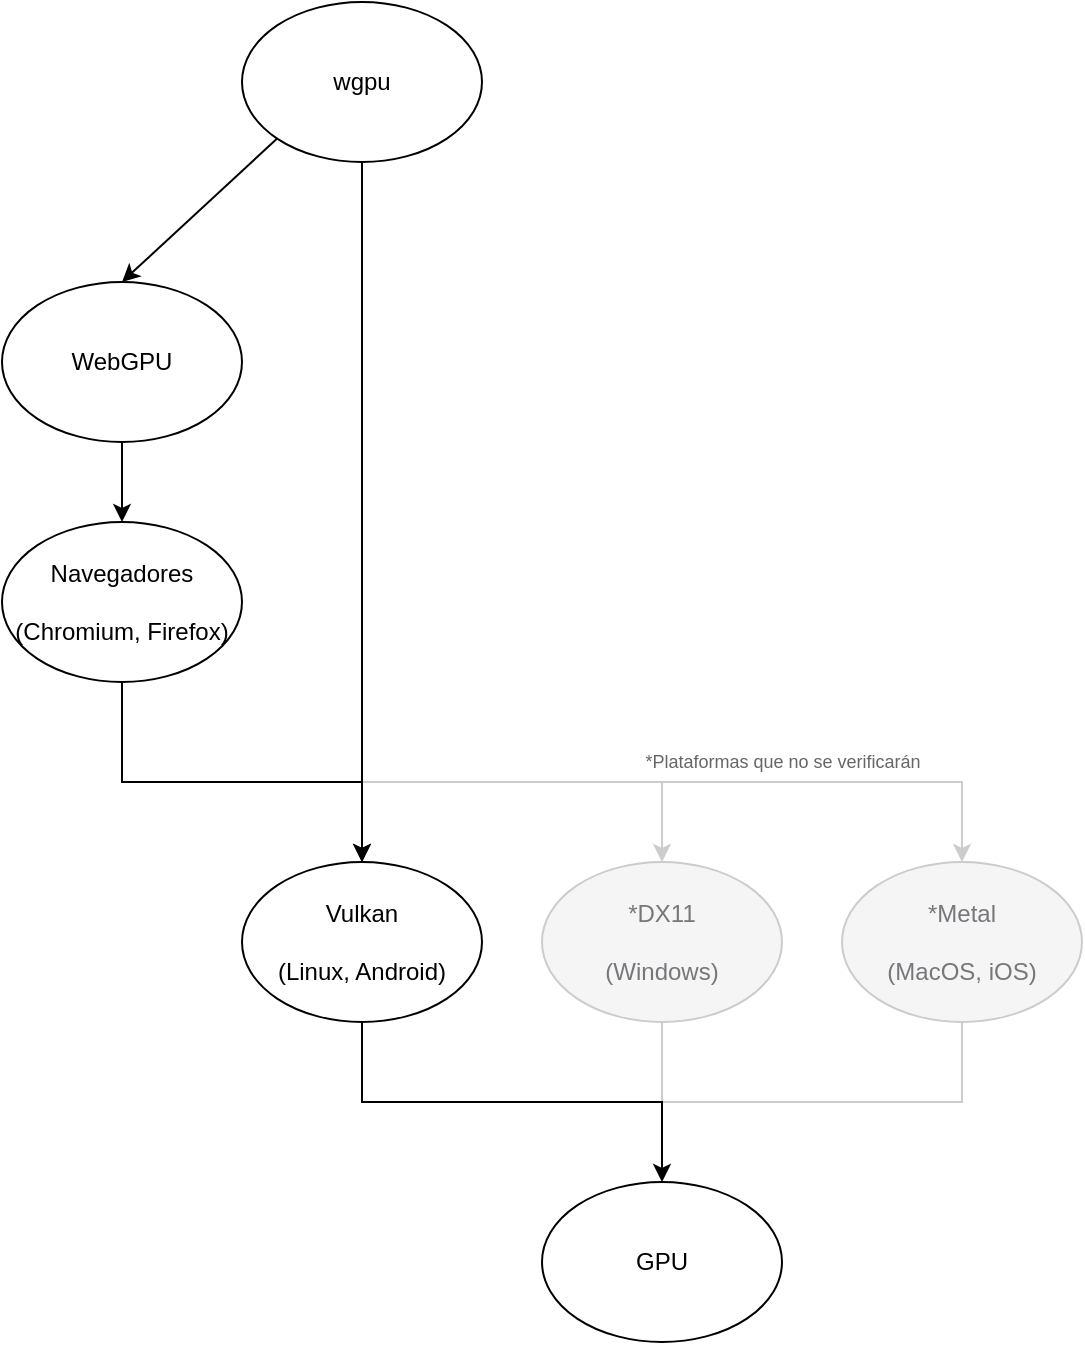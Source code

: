 <mxfile version="24.7.6">
  <diagram name="Page-1" id="WF6F5C6bckJqQvXXxWRd">
    <mxGraphModel dx="1195" dy="793" grid="1" gridSize="10" guides="1" tooltips="1" connect="1" arrows="1" fold="1" page="1" pageScale="1" pageWidth="850" pageHeight="1100" math="0" shadow="0">
      <root>
        <mxCell id="0" />
        <mxCell id="1" parent="0" />
        <mxCell id="kcBdAPoPOE_3zGStWddK-30" style="edgeStyle=orthogonalEdgeStyle;rounded=0;orthogonalLoop=1;jettySize=auto;html=1;exitX=0.5;exitY=1;exitDx=0;exitDy=0;entryX=0.5;entryY=0;entryDx=0;entryDy=0;" edge="1" parent="1" source="kcBdAPoPOE_3zGStWddK-22" target="kcBdAPoPOE_3zGStWddK-26">
          <mxGeometry relative="1" as="geometry">
            <Array as="points">
              <mxPoint x="260" y="470" />
              <mxPoint x="380" y="470" />
            </Array>
          </mxGeometry>
        </mxCell>
        <mxCell id="kcBdAPoPOE_3zGStWddK-24" style="rounded=0;orthogonalLoop=1;jettySize=auto;html=1;exitX=0;exitY=1;exitDx=0;exitDy=0;entryX=0.5;entryY=0;entryDx=0;entryDy=0;" edge="1" parent="1" source="kcBdAPoPOE_3zGStWddK-20" target="kcBdAPoPOE_3zGStWddK-21">
          <mxGeometry relative="1" as="geometry" />
        </mxCell>
        <mxCell id="kcBdAPoPOE_3zGStWddK-33" style="edgeStyle=orthogonalEdgeStyle;rounded=0;orthogonalLoop=1;jettySize=auto;html=1;exitX=0.5;exitY=1;exitDx=0;exitDy=0;entryX=0.5;entryY=0;entryDx=0;entryDy=0;fillColor=#f5f5f5;strokeColor=#CCCCCC;fontColor=#77767b;" edge="1" parent="1" source="kcBdAPoPOE_3zGStWddK-20" target="kcBdAPoPOE_3zGStWddK-27">
          <mxGeometry relative="1" as="geometry">
            <Array as="points">
              <mxPoint x="380" y="470" />
              <mxPoint x="530" y="470" />
            </Array>
          </mxGeometry>
        </mxCell>
        <mxCell id="kcBdAPoPOE_3zGStWddK-34" style="edgeStyle=orthogonalEdgeStyle;rounded=0;orthogonalLoop=1;jettySize=auto;html=1;exitX=0.5;exitY=1;exitDx=0;exitDy=0;entryX=0.5;entryY=0;entryDx=0;entryDy=0;fillColor=#f5f5f5;strokeColor=#CCCCCC;fontColor=#77767b;" edge="1" parent="1">
          <mxGeometry relative="1" as="geometry">
            <mxPoint x="380" y="160" as="sourcePoint" />
            <mxPoint x="680" y="510" as="targetPoint" />
            <Array as="points">
              <mxPoint x="380" y="470" />
              <mxPoint x="680" y="470" />
            </Array>
          </mxGeometry>
        </mxCell>
        <mxCell id="kcBdAPoPOE_3zGStWddK-20" value="wgpu" style="ellipse;whiteSpace=wrap;html=1;" vertex="1" parent="1">
          <mxGeometry x="320" y="80" width="120" height="80" as="geometry" />
        </mxCell>
        <mxCell id="kcBdAPoPOE_3zGStWddK-23" value="" style="edgeStyle=orthogonalEdgeStyle;rounded=0;orthogonalLoop=1;jettySize=auto;html=1;" edge="1" parent="1" source="kcBdAPoPOE_3zGStWddK-21" target="kcBdAPoPOE_3zGStWddK-22">
          <mxGeometry relative="1" as="geometry" />
        </mxCell>
        <mxCell id="kcBdAPoPOE_3zGStWddK-21" value="WebGPU" style="ellipse;whiteSpace=wrap;html=1;" vertex="1" parent="1">
          <mxGeometry x="200" y="220" width="120" height="80" as="geometry" />
        </mxCell>
        <mxCell id="kcBdAPoPOE_3zGStWddK-22" value="&lt;div&gt;Navegadores&lt;/div&gt;&lt;div&gt;&lt;br&gt;&lt;/div&gt;&lt;div&gt;(Chromium, Firefox)&lt;br&gt;&lt;/div&gt;" style="ellipse;whiteSpace=wrap;html=1;" vertex="1" parent="1">
          <mxGeometry x="200" y="340" width="120" height="80" as="geometry" />
        </mxCell>
        <mxCell id="kcBdAPoPOE_3zGStWddK-26" value="&lt;div&gt;Vulkan&lt;/div&gt;&lt;div&gt;&lt;br&gt;&lt;/div&gt;&lt;div&gt;(Linux, Android)&lt;br&gt;&lt;/div&gt;" style="ellipse;whiteSpace=wrap;html=1;" vertex="1" parent="1">
          <mxGeometry x="320" y="510" width="120" height="80" as="geometry" />
        </mxCell>
        <mxCell id="kcBdAPoPOE_3zGStWddK-39" value="" style="edgeStyle=orthogonalEdgeStyle;rounded=0;orthogonalLoop=1;jettySize=auto;html=1;strokeColor=#cccccc;" edge="1" parent="1" source="kcBdAPoPOE_3zGStWddK-27" target="kcBdAPoPOE_3zGStWddK-37">
          <mxGeometry relative="1" as="geometry" />
        </mxCell>
        <mxCell id="kcBdAPoPOE_3zGStWddK-27" value="&lt;div&gt;*DX11&lt;/div&gt;&lt;div&gt;&lt;br&gt;&lt;/div&gt;&lt;div&gt;(Windows)&lt;br&gt;&lt;/div&gt;" style="ellipse;whiteSpace=wrap;html=1;fillColor=#f5f5f5;fontColor=#77767b;strokeColor=#CCCCCC;" vertex="1" parent="1">
          <mxGeometry x="470" y="510" width="120" height="80" as="geometry" />
        </mxCell>
        <mxCell id="kcBdAPoPOE_3zGStWddK-40" style="edgeStyle=orthogonalEdgeStyle;rounded=0;orthogonalLoop=1;jettySize=auto;html=1;exitX=0.5;exitY=1;exitDx=0;exitDy=0;entryX=0.5;entryY=0;entryDx=0;entryDy=0;strokeColor=#cccccc;" edge="1" parent="1" source="kcBdAPoPOE_3zGStWddK-28" target="kcBdAPoPOE_3zGStWddK-37">
          <mxGeometry relative="1" as="geometry" />
        </mxCell>
        <mxCell id="kcBdAPoPOE_3zGStWddK-28" value="*Metal&lt;div&gt;&lt;br&gt;&lt;/div&gt;&lt;div&gt;(MacOS, iOS)&lt;br&gt;&lt;/div&gt;" style="ellipse;whiteSpace=wrap;html=1;fillColor=#f5f5f5;fontColor=#77767b;strokeColor=#CCCCCC;" vertex="1" parent="1">
          <mxGeometry x="620" y="510" width="120" height="80" as="geometry" />
        </mxCell>
        <mxCell id="kcBdAPoPOE_3zGStWddK-36" value="*Plataformas que no se verificarán" style="text;html=1;align=center;verticalAlign=middle;resizable=0;points=[];autosize=1;strokeColor=none;fillColor=none;fontColor=#666666;fontSize=9;" vertex="1" parent="1">
          <mxGeometry x="500" y="450" width="180" height="20" as="geometry" />
        </mxCell>
        <mxCell id="kcBdAPoPOE_3zGStWddK-29" style="edgeStyle=orthogonalEdgeStyle;rounded=0;orthogonalLoop=1;jettySize=auto;html=1;exitX=0.5;exitY=1;exitDx=0;exitDy=0;entryX=0.5;entryY=0;entryDx=0;entryDy=0;" edge="1" parent="1" source="kcBdAPoPOE_3zGStWddK-20" target="kcBdAPoPOE_3zGStWddK-26">
          <mxGeometry relative="1" as="geometry" />
        </mxCell>
        <mxCell id="kcBdAPoPOE_3zGStWddK-37" value="GPU" style="ellipse;whiteSpace=wrap;html=1;" vertex="1" parent="1">
          <mxGeometry x="470" y="670" width="120" height="80" as="geometry" />
        </mxCell>
        <mxCell id="kcBdAPoPOE_3zGStWddK-38" style="edgeStyle=orthogonalEdgeStyle;rounded=0;orthogonalLoop=1;jettySize=auto;html=1;exitX=0.5;exitY=1;exitDx=0;exitDy=0;entryX=0.5;entryY=0;entryDx=0;entryDy=0;" edge="1" parent="1" source="kcBdAPoPOE_3zGStWddK-26" target="kcBdAPoPOE_3zGStWddK-37">
          <mxGeometry relative="1" as="geometry" />
        </mxCell>
      </root>
    </mxGraphModel>
  </diagram>
</mxfile>
